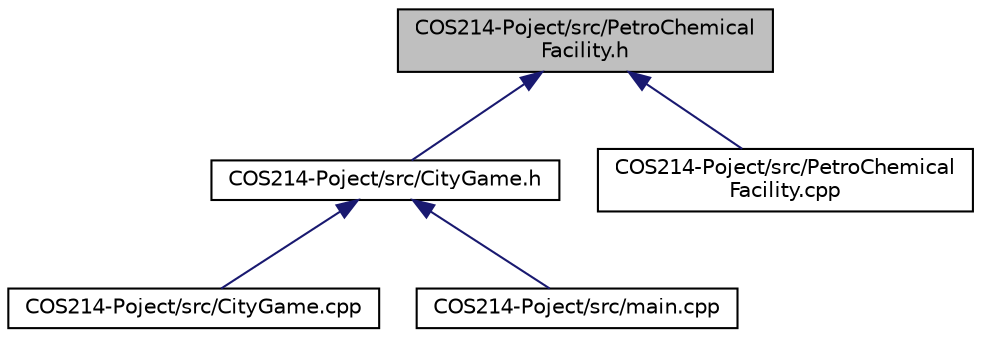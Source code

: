 digraph "COS214-Poject/src/PetroChemicalFacility.h"
{
 // LATEX_PDF_SIZE
  edge [fontname="Helvetica",fontsize="10",labelfontname="Helvetica",labelfontsize="10"];
  node [fontname="Helvetica",fontsize="10",shape=record];
  Node1 [label="COS214-Poject/src/PetroChemical\lFacility.h",height=0.2,width=0.4,color="black", fillcolor="grey75", style="filled", fontcolor="black",tooltip=" "];
  Node1 -> Node2 [dir="back",color="midnightblue",fontsize="10",style="solid"];
  Node2 [label="COS214-Poject/src/CityGame.h",height=0.2,width=0.4,color="black", fillcolor="white", style="filled",URL="$CityGame_8h.html",tooltip=" "];
  Node2 -> Node3 [dir="back",color="midnightblue",fontsize="10",style="solid"];
  Node3 [label="COS214-Poject/src/CityGame.cpp",height=0.2,width=0.4,color="black", fillcolor="white", style="filled",URL="$CityGame_8cpp.html",tooltip=" "];
  Node2 -> Node4 [dir="back",color="midnightblue",fontsize="10",style="solid"];
  Node4 [label="COS214-Poject/src/main.cpp",height=0.2,width=0.4,color="black", fillcolor="white", style="filled",URL="$main_8cpp.html",tooltip=" "];
  Node1 -> Node5 [dir="back",color="midnightblue",fontsize="10",style="solid"];
  Node5 [label="COS214-Poject/src/PetroChemical\lFacility.cpp",height=0.2,width=0.4,color="black", fillcolor="white", style="filled",URL="$PetroChemicalFacility_8cpp.html",tooltip=" "];
}

